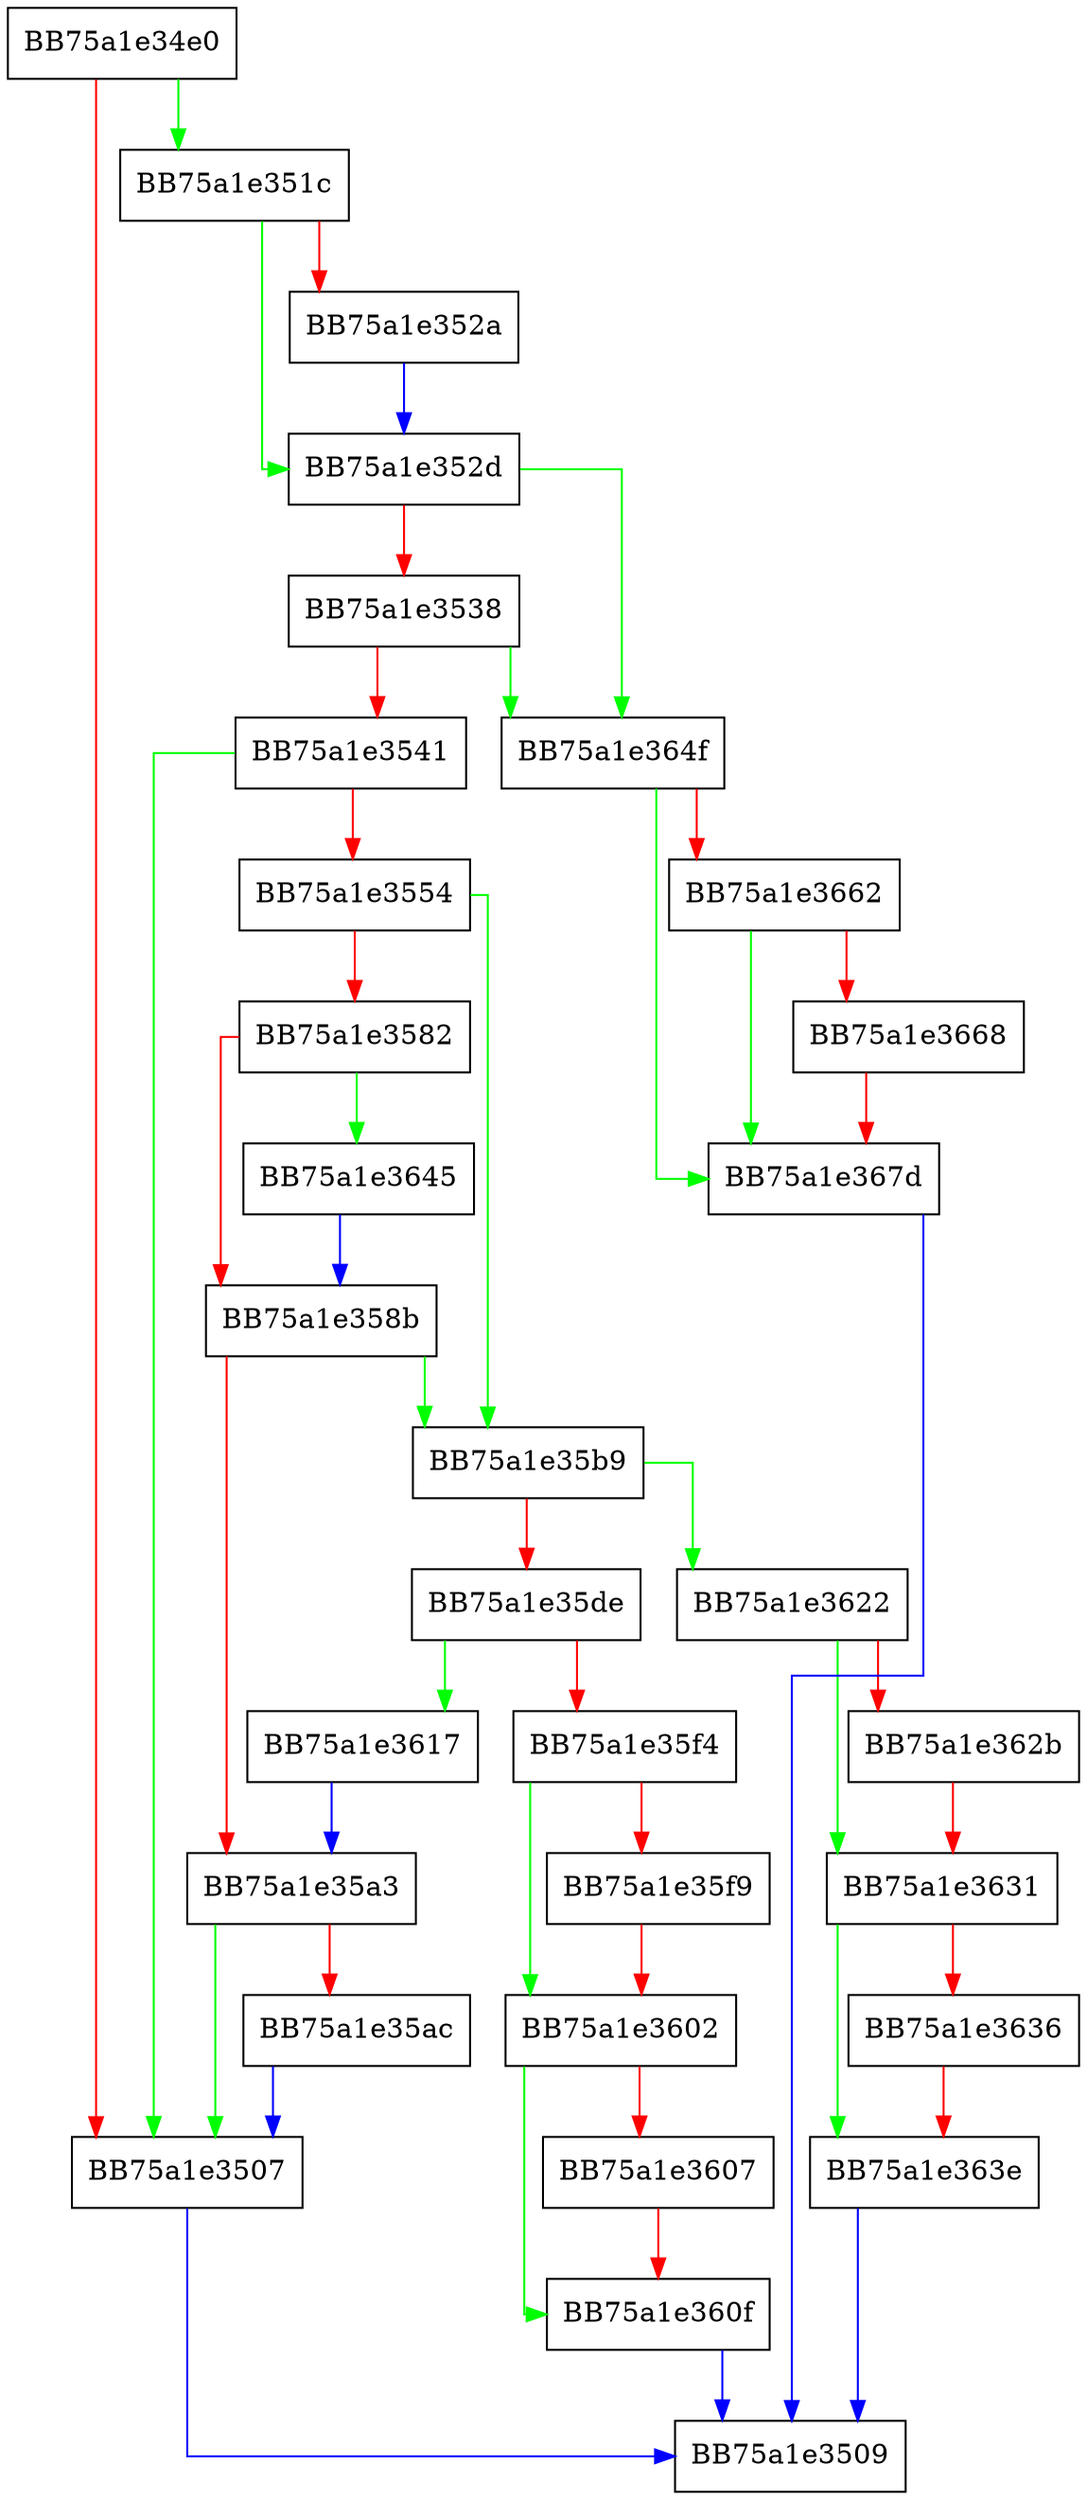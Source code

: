 digraph ScheduleArScanForDriverLoad {
  node [shape="box"];
  graph [splines=ortho];
  BB75a1e34e0 -> BB75a1e351c [color="green"];
  BB75a1e34e0 -> BB75a1e3507 [color="red"];
  BB75a1e3507 -> BB75a1e3509 [color="blue"];
  BB75a1e351c -> BB75a1e352d [color="green"];
  BB75a1e351c -> BB75a1e352a [color="red"];
  BB75a1e352a -> BB75a1e352d [color="blue"];
  BB75a1e352d -> BB75a1e364f [color="green"];
  BB75a1e352d -> BB75a1e3538 [color="red"];
  BB75a1e3538 -> BB75a1e364f [color="green"];
  BB75a1e3538 -> BB75a1e3541 [color="red"];
  BB75a1e3541 -> BB75a1e3507 [color="green"];
  BB75a1e3541 -> BB75a1e3554 [color="red"];
  BB75a1e3554 -> BB75a1e35b9 [color="green"];
  BB75a1e3554 -> BB75a1e3582 [color="red"];
  BB75a1e3582 -> BB75a1e3645 [color="green"];
  BB75a1e3582 -> BB75a1e358b [color="red"];
  BB75a1e358b -> BB75a1e35b9 [color="green"];
  BB75a1e358b -> BB75a1e35a3 [color="red"];
  BB75a1e35a3 -> BB75a1e3507 [color="green"];
  BB75a1e35a3 -> BB75a1e35ac [color="red"];
  BB75a1e35ac -> BB75a1e3507 [color="blue"];
  BB75a1e35b9 -> BB75a1e3622 [color="green"];
  BB75a1e35b9 -> BB75a1e35de [color="red"];
  BB75a1e35de -> BB75a1e3617 [color="green"];
  BB75a1e35de -> BB75a1e35f4 [color="red"];
  BB75a1e35f4 -> BB75a1e3602 [color="green"];
  BB75a1e35f4 -> BB75a1e35f9 [color="red"];
  BB75a1e35f9 -> BB75a1e3602 [color="red"];
  BB75a1e3602 -> BB75a1e360f [color="green"];
  BB75a1e3602 -> BB75a1e3607 [color="red"];
  BB75a1e3607 -> BB75a1e360f [color="red"];
  BB75a1e360f -> BB75a1e3509 [color="blue"];
  BB75a1e3617 -> BB75a1e35a3 [color="blue"];
  BB75a1e3622 -> BB75a1e3631 [color="green"];
  BB75a1e3622 -> BB75a1e362b [color="red"];
  BB75a1e362b -> BB75a1e3631 [color="red"];
  BB75a1e3631 -> BB75a1e363e [color="green"];
  BB75a1e3631 -> BB75a1e3636 [color="red"];
  BB75a1e3636 -> BB75a1e363e [color="red"];
  BB75a1e363e -> BB75a1e3509 [color="blue"];
  BB75a1e3645 -> BB75a1e358b [color="blue"];
  BB75a1e364f -> BB75a1e367d [color="green"];
  BB75a1e364f -> BB75a1e3662 [color="red"];
  BB75a1e3662 -> BB75a1e367d [color="green"];
  BB75a1e3662 -> BB75a1e3668 [color="red"];
  BB75a1e3668 -> BB75a1e367d [color="red"];
  BB75a1e367d -> BB75a1e3509 [color="blue"];
}